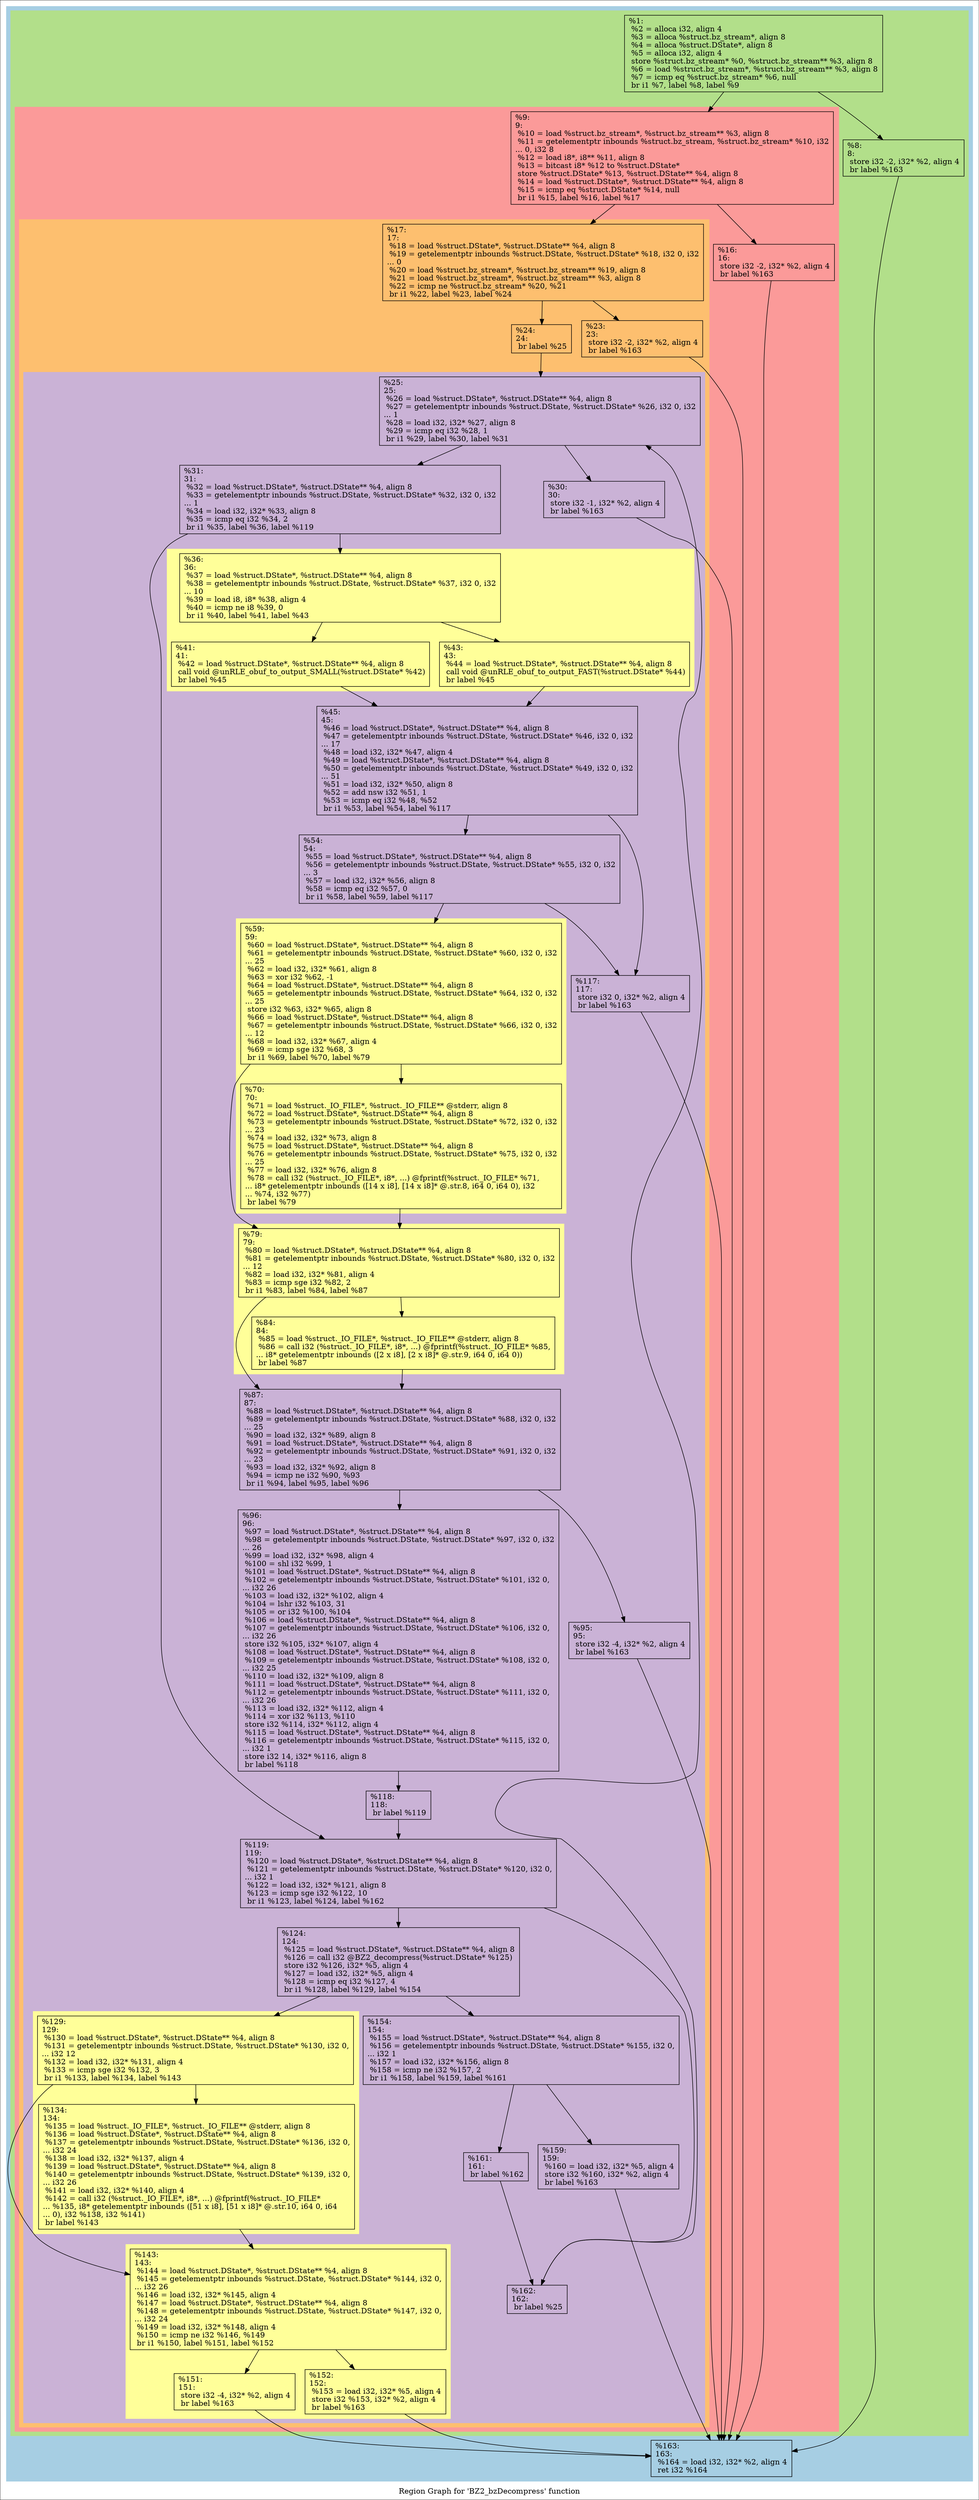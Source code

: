 digraph "Region Graph for 'BZ2_bzDecompress' function" {
	label="Region Graph for 'BZ2_bzDecompress' function";

	Node0x2a72970 [shape=record,label="{%1:\l  %2 = alloca i32, align 4\l  %3 = alloca %struct.bz_stream*, align 8\l  %4 = alloca %struct.DState*, align 8\l  %5 = alloca i32, align 4\l  store %struct.bz_stream* %0, %struct.bz_stream** %3, align 8\l  %6 = load %struct.bz_stream*, %struct.bz_stream** %3, align 8\l  %7 = icmp eq %struct.bz_stream* %6, null\l  br i1 %7, label %8, label %9\l}"];
	Node0x2a72970 -> Node0x2a65730;
	Node0x2a72970 -> Node0x2b50270;
	Node0x2a65730 [shape=record,label="{%8:\l8:                                                \l  store i32 -2, i32* %2, align 4\l  br label %163\l}"];
	Node0x2a65730 -> Node0x2a7f8f0;
	Node0x2a7f8f0 [shape=record,label="{%163:\l163:                                              \l  %164 = load i32, i32* %2, align 4\l  ret i32 %164\l}"];
	Node0x2b50270 [shape=record,label="{%9:\l9:                                                \l  %10 = load %struct.bz_stream*, %struct.bz_stream** %3, align 8\l  %11 = getelementptr inbounds %struct.bz_stream, %struct.bz_stream* %10, i32\l... 0, i32 8\l  %12 = load i8*, i8** %11, align 8\l  %13 = bitcast i8* %12 to %struct.DState*\l  store %struct.DState* %13, %struct.DState** %4, align 8\l  %14 = load %struct.DState*, %struct.DState** %4, align 8\l  %15 = icmp eq %struct.DState* %14, null\l  br i1 %15, label %16, label %17\l}"];
	Node0x2b50270 -> Node0x2a9e9b0;
	Node0x2b50270 -> Node0x2acb4c0;
	Node0x2a9e9b0 [shape=record,label="{%16:\l16:                                               \l  store i32 -2, i32* %2, align 4\l  br label %163\l}"];
	Node0x2a9e9b0 -> Node0x2a7f8f0;
	Node0x2acb4c0 [shape=record,label="{%17:\l17:                                               \l  %18 = load %struct.DState*, %struct.DState** %4, align 8\l  %19 = getelementptr inbounds %struct.DState, %struct.DState* %18, i32 0, i32\l... 0\l  %20 = load %struct.bz_stream*, %struct.bz_stream** %19, align 8\l  %21 = load %struct.bz_stream*, %struct.bz_stream** %3, align 8\l  %22 = icmp ne %struct.bz_stream* %20, %21\l  br i1 %22, label %23, label %24\l}"];
	Node0x2acb4c0 -> Node0x2a664d0;
	Node0x2acb4c0 -> Node0x2a98700;
	Node0x2a664d0 [shape=record,label="{%23:\l23:                                               \l  store i32 -2, i32* %2, align 4\l  br label %163\l}"];
	Node0x2a664d0 -> Node0x2a7f8f0;
	Node0x2a98700 [shape=record,label="{%24:\l24:                                               \l  br label %25\l}"];
	Node0x2a98700 -> Node0x2b5af70;
	Node0x2b5af70 [shape=record,label="{%25:\l25:                                               \l  %26 = load %struct.DState*, %struct.DState** %4, align 8\l  %27 = getelementptr inbounds %struct.DState, %struct.DState* %26, i32 0, i32\l... 1\l  %28 = load i32, i32* %27, align 8\l  %29 = icmp eq i32 %28, 1\l  br i1 %29, label %30, label %31\l}"];
	Node0x2b5af70 -> Node0x2a5cec0;
	Node0x2b5af70 -> Node0x2b38fd0;
	Node0x2a5cec0 [shape=record,label="{%30:\l30:                                               \l  store i32 -1, i32* %2, align 4\l  br label %163\l}"];
	Node0x2a5cec0 -> Node0x2a7f8f0;
	Node0x2b38fd0 [shape=record,label="{%31:\l31:                                               \l  %32 = load %struct.DState*, %struct.DState** %4, align 8\l  %33 = getelementptr inbounds %struct.DState, %struct.DState* %32, i32 0, i32\l... 1\l  %34 = load i32, i32* %33, align 8\l  %35 = icmp eq i32 %34, 2\l  br i1 %35, label %36, label %119\l}"];
	Node0x2b38fd0 -> Node0x2ac41b0;
	Node0x2b38fd0 -> Node0x2a539e0;
	Node0x2ac41b0 [shape=record,label="{%36:\l36:                                               \l  %37 = load %struct.DState*, %struct.DState** %4, align 8\l  %38 = getelementptr inbounds %struct.DState, %struct.DState* %37, i32 0, i32\l... 10\l  %39 = load i8, i8* %38, align 4\l  %40 = icmp ne i8 %39, 0\l  br i1 %40, label %41, label %43\l}"];
	Node0x2ac41b0 -> Node0x2a9c310;
	Node0x2ac41b0 -> Node0x2ab1580;
	Node0x2a9c310 [shape=record,label="{%41:\l41:                                               \l  %42 = load %struct.DState*, %struct.DState** %4, align 8\l  call void @unRLE_obuf_to_output_SMALL(%struct.DState* %42)\l  br label %45\l}"];
	Node0x2a9c310 -> Node0x2a880a0;
	Node0x2a880a0 [shape=record,label="{%45:\l45:                                               \l  %46 = load %struct.DState*, %struct.DState** %4, align 8\l  %47 = getelementptr inbounds %struct.DState, %struct.DState* %46, i32 0, i32\l... 17\l  %48 = load i32, i32* %47, align 4\l  %49 = load %struct.DState*, %struct.DState** %4, align 8\l  %50 = getelementptr inbounds %struct.DState, %struct.DState* %49, i32 0, i32\l... 51\l  %51 = load i32, i32* %50, align 8\l  %52 = add nsw i32 %51, 1\l  %53 = icmp eq i32 %48, %52\l  br i1 %53, label %54, label %117\l}"];
	Node0x2a880a0 -> Node0x2a8fec0;
	Node0x2a880a0 -> Node0x2a8a2b0;
	Node0x2a8fec0 [shape=record,label="{%54:\l54:                                               \l  %55 = load %struct.DState*, %struct.DState** %4, align 8\l  %56 = getelementptr inbounds %struct.DState, %struct.DState* %55, i32 0, i32\l... 3\l  %57 = load i32, i32* %56, align 8\l  %58 = icmp eq i32 %57, 0\l  br i1 %58, label %59, label %117\l}"];
	Node0x2a8fec0 -> Node0x2aa07a0;
	Node0x2a8fec0 -> Node0x2a8a2b0;
	Node0x2aa07a0 [shape=record,label="{%59:\l59:                                               \l  %60 = load %struct.DState*, %struct.DState** %4, align 8\l  %61 = getelementptr inbounds %struct.DState, %struct.DState* %60, i32 0, i32\l... 25\l  %62 = load i32, i32* %61, align 8\l  %63 = xor i32 %62, -1\l  %64 = load %struct.DState*, %struct.DState** %4, align 8\l  %65 = getelementptr inbounds %struct.DState, %struct.DState* %64, i32 0, i32\l... 25\l  store i32 %63, i32* %65, align 8\l  %66 = load %struct.DState*, %struct.DState** %4, align 8\l  %67 = getelementptr inbounds %struct.DState, %struct.DState* %66, i32 0, i32\l... 12\l  %68 = load i32, i32* %67, align 4\l  %69 = icmp sge i32 %68, 3\l  br i1 %69, label %70, label %79\l}"];
	Node0x2aa07a0 -> Node0x2ac6ea0;
	Node0x2aa07a0 -> Node0x2aa8e20;
	Node0x2ac6ea0 [shape=record,label="{%70:\l70:                                               \l  %71 = load %struct._IO_FILE*, %struct._IO_FILE** @stderr, align 8\l  %72 = load %struct.DState*, %struct.DState** %4, align 8\l  %73 = getelementptr inbounds %struct.DState, %struct.DState* %72, i32 0, i32\l... 23\l  %74 = load i32, i32* %73, align 8\l  %75 = load %struct.DState*, %struct.DState** %4, align 8\l  %76 = getelementptr inbounds %struct.DState, %struct.DState* %75, i32 0, i32\l... 25\l  %77 = load i32, i32* %76, align 8\l  %78 = call i32 (%struct._IO_FILE*, i8*, ...) @fprintf(%struct._IO_FILE* %71,\l... i8* getelementptr inbounds ([14 x i8], [14 x i8]* @.str.8, i64 0, i64 0), i32\l... %74, i32 %77)\l  br label %79\l}"];
	Node0x2ac6ea0 -> Node0x2aa8e20;
	Node0x2aa8e20 [shape=record,label="{%79:\l79:                                               \l  %80 = load %struct.DState*, %struct.DState** %4, align 8\l  %81 = getelementptr inbounds %struct.DState, %struct.DState* %80, i32 0, i32\l... 12\l  %82 = load i32, i32* %81, align 4\l  %83 = icmp sge i32 %82, 2\l  br i1 %83, label %84, label %87\l}"];
	Node0x2aa8e20 -> Node0x2aa8700;
	Node0x2aa8e20 -> Node0x2ab6780;
	Node0x2aa8700 [shape=record,label="{%84:\l84:                                               \l  %85 = load %struct._IO_FILE*, %struct._IO_FILE** @stderr, align 8\l  %86 = call i32 (%struct._IO_FILE*, i8*, ...) @fprintf(%struct._IO_FILE* %85,\l... i8* getelementptr inbounds ([2 x i8], [2 x i8]* @.str.9, i64 0, i64 0))\l  br label %87\l}"];
	Node0x2aa8700 -> Node0x2ab6780;
	Node0x2ab6780 [shape=record,label="{%87:\l87:                                               \l  %88 = load %struct.DState*, %struct.DState** %4, align 8\l  %89 = getelementptr inbounds %struct.DState, %struct.DState* %88, i32 0, i32\l... 25\l  %90 = load i32, i32* %89, align 8\l  %91 = load %struct.DState*, %struct.DState** %4, align 8\l  %92 = getelementptr inbounds %struct.DState, %struct.DState* %91, i32 0, i32\l... 23\l  %93 = load i32, i32* %92, align 8\l  %94 = icmp ne i32 %90, %93\l  br i1 %94, label %95, label %96\l}"];
	Node0x2ab6780 -> Node0x2a8c360;
	Node0x2ab6780 -> Node0x2acb3d0;
	Node0x2a8c360 [shape=record,label="{%95:\l95:                                               \l  store i32 -4, i32* %2, align 4\l  br label %163\l}"];
	Node0x2a8c360 -> Node0x2a7f8f0;
	Node0x2acb3d0 [shape=record,label="{%96:\l96:                                               \l  %97 = load %struct.DState*, %struct.DState** %4, align 8\l  %98 = getelementptr inbounds %struct.DState, %struct.DState* %97, i32 0, i32\l... 26\l  %99 = load i32, i32* %98, align 4\l  %100 = shl i32 %99, 1\l  %101 = load %struct.DState*, %struct.DState** %4, align 8\l  %102 = getelementptr inbounds %struct.DState, %struct.DState* %101, i32 0,\l... i32 26\l  %103 = load i32, i32* %102, align 4\l  %104 = lshr i32 %103, 31\l  %105 = or i32 %100, %104\l  %106 = load %struct.DState*, %struct.DState** %4, align 8\l  %107 = getelementptr inbounds %struct.DState, %struct.DState* %106, i32 0,\l... i32 26\l  store i32 %105, i32* %107, align 4\l  %108 = load %struct.DState*, %struct.DState** %4, align 8\l  %109 = getelementptr inbounds %struct.DState, %struct.DState* %108, i32 0,\l... i32 25\l  %110 = load i32, i32* %109, align 8\l  %111 = load %struct.DState*, %struct.DState** %4, align 8\l  %112 = getelementptr inbounds %struct.DState, %struct.DState* %111, i32 0,\l... i32 26\l  %113 = load i32, i32* %112, align 4\l  %114 = xor i32 %113, %110\l  store i32 %114, i32* %112, align 4\l  %115 = load %struct.DState*, %struct.DState** %4, align 8\l  %116 = getelementptr inbounds %struct.DState, %struct.DState* %115, i32 0,\l... i32 1\l  store i32 14, i32* %116, align 8\l  br label %118\l}"];
	Node0x2acb3d0 -> Node0x2acb940;
	Node0x2acb940 [shape=record,label="{%118:\l118:                                              \l  br label %119\l}"];
	Node0x2acb940 -> Node0x2a539e0;
	Node0x2a539e0 [shape=record,label="{%119:\l119:                                              \l  %120 = load %struct.DState*, %struct.DState** %4, align 8\l  %121 = getelementptr inbounds %struct.DState, %struct.DState* %120, i32 0,\l... i32 1\l  %122 = load i32, i32* %121, align 8\l  %123 = icmp sge i32 %122, 10\l  br i1 %123, label %124, label %162\l}"];
	Node0x2a539e0 -> Node0x2a984c0;
	Node0x2a539e0 -> Node0x2b3fd60;
	Node0x2a984c0 [shape=record,label="{%124:\l124:                                              \l  %125 = load %struct.DState*, %struct.DState** %4, align 8\l  %126 = call i32 @BZ2_decompress(%struct.DState* %125)\l  store i32 %126, i32* %5, align 4\l  %127 = load i32, i32* %5, align 4\l  %128 = icmp eq i32 %127, 4\l  br i1 %128, label %129, label %154\l}"];
	Node0x2a984c0 -> Node0x2a8b0e0;
	Node0x2a984c0 -> Node0x2aba260;
	Node0x2a8b0e0 [shape=record,label="{%129:\l129:                                              \l  %130 = load %struct.DState*, %struct.DState** %4, align 8\l  %131 = getelementptr inbounds %struct.DState, %struct.DState* %130, i32 0,\l... i32 12\l  %132 = load i32, i32* %131, align 4\l  %133 = icmp sge i32 %132, 3\l  br i1 %133, label %134, label %143\l}"];
	Node0x2a8b0e0 -> Node0x2a3abf0;
	Node0x2a8b0e0 -> Node0x2a9b340;
	Node0x2a3abf0 [shape=record,label="{%134:\l134:                                              \l  %135 = load %struct._IO_FILE*, %struct._IO_FILE** @stderr, align 8\l  %136 = load %struct.DState*, %struct.DState** %4, align 8\l  %137 = getelementptr inbounds %struct.DState, %struct.DState* %136, i32 0,\l... i32 24\l  %138 = load i32, i32* %137, align 4\l  %139 = load %struct.DState*, %struct.DState** %4, align 8\l  %140 = getelementptr inbounds %struct.DState, %struct.DState* %139, i32 0,\l... i32 26\l  %141 = load i32, i32* %140, align 4\l  %142 = call i32 (%struct._IO_FILE*, i8*, ...) @fprintf(%struct._IO_FILE*\l... %135, i8* getelementptr inbounds ([51 x i8], [51 x i8]* @.str.10, i64 0, i64\l... 0), i32 %138, i32 %141)\l  br label %143\l}"];
	Node0x2a3abf0 -> Node0x2a9b340;
	Node0x2a9b340 [shape=record,label="{%143:\l143:                                              \l  %144 = load %struct.DState*, %struct.DState** %4, align 8\l  %145 = getelementptr inbounds %struct.DState, %struct.DState* %144, i32 0,\l... i32 26\l  %146 = load i32, i32* %145, align 4\l  %147 = load %struct.DState*, %struct.DState** %4, align 8\l  %148 = getelementptr inbounds %struct.DState, %struct.DState* %147, i32 0,\l... i32 24\l  %149 = load i32, i32* %148, align 4\l  %150 = icmp ne i32 %146, %149\l  br i1 %150, label %151, label %152\l}"];
	Node0x2a9b340 -> Node0x2810f10;
	Node0x2a9b340 -> Node0x29ed650;
	Node0x2810f10 [shape=record,label="{%151:\l151:                                              \l  store i32 -4, i32* %2, align 4\l  br label %163\l}"];
	Node0x2810f10 -> Node0x2a7f8f0;
	Node0x29ed650 [shape=record,label="{%152:\l152:                                              \l  %153 = load i32, i32* %5, align 4\l  store i32 %153, i32* %2, align 4\l  br label %163\l}"];
	Node0x29ed650 -> Node0x2a7f8f0;
	Node0x2aba260 [shape=record,label="{%154:\l154:                                              \l  %155 = load %struct.DState*, %struct.DState** %4, align 8\l  %156 = getelementptr inbounds %struct.DState, %struct.DState* %155, i32 0,\l... i32 1\l  %157 = load i32, i32* %156, align 8\l  %158 = icmp ne i32 %157, 2\l  br i1 %158, label %159, label %161\l}"];
	Node0x2aba260 -> Node0x2b40e50;
	Node0x2aba260 -> Node0x27e6550;
	Node0x2b40e50 [shape=record,label="{%159:\l159:                                              \l  %160 = load i32, i32* %5, align 4\l  store i32 %160, i32* %2, align 4\l  br label %163\l}"];
	Node0x2b40e50 -> Node0x2a7f8f0;
	Node0x27e6550 [shape=record,label="{%161:\l161:                                              \l  br label %162\l}"];
	Node0x27e6550 -> Node0x2b3fd60;
	Node0x2b3fd60 [shape=record,label="{%162:\l162:                                              \l  br label %25\l}"];
	Node0x2b3fd60 -> Node0x2b5af70[constraint=false];
	Node0x2a8a2b0 [shape=record,label="{%117:\l117:                                              \l  store i32 0, i32* %2, align 4\l  br label %163\l}"];
	Node0x2a8a2b0 -> Node0x2a7f8f0;
	Node0x2ab1580 [shape=record,label="{%43:\l43:                                               \l  %44 = load %struct.DState*, %struct.DState** %4, align 8\l  call void @unRLE_obuf_to_output_FAST(%struct.DState* %44)\l  br label %45\l}"];
	Node0x2ab1580 -> Node0x2a880a0;
	colorscheme = "paired12"
        subgraph cluster_0x2b63900 {
          label = "";
          style = filled;
          color = 1
          subgraph cluster_0x2b35630 {
            label = "";
            style = filled;
            color = 3
            subgraph cluster_0x2b35190 {
              label = "";
              style = filled;
              color = 5
              subgraph cluster_0x2b8f5f0 {
                label = "";
                style = filled;
                color = 7
                subgraph cluster_0x27c33d0 {
                  label = "";
                  style = filled;
                  color = 9
                  subgraph cluster_0x2b8d630 {
                    label = "";
                    style = filled;
                    color = 11
                    Node0x2ac41b0;
                    Node0x2a9c310;
                    Node0x2ab1580;
                  }
                  subgraph cluster_0x2b90e80 {
                    label = "";
                    style = filled;
                    color = 11
                    Node0x2aa07a0;
                    Node0x2ac6ea0;
                  }
                  subgraph cluster_0x2b8d9b0 {
                    label = "";
                    style = filled;
                    color = 11
                    Node0x2aa8e20;
                    Node0x2aa8700;
                  }
                  subgraph cluster_0x2b88f40 {
                    label = "";
                    style = filled;
                    color = 11
                    Node0x2a8b0e0;
                    Node0x2a3abf0;
                  }
                  subgraph cluster_0x2ac5df0 {
                    label = "";
                    style = filled;
                    color = 11
                    Node0x2a9b340;
                    Node0x2810f10;
                    Node0x29ed650;
                  }
                  Node0x2b5af70;
                  Node0x2a5cec0;
                  Node0x2b38fd0;
                  Node0x2a880a0;
                  Node0x2a8fec0;
                  Node0x2ab6780;
                  Node0x2a8c360;
                  Node0x2acb3d0;
                  Node0x2acb940;
                  Node0x2a539e0;
                  Node0x2a984c0;
                  Node0x2aba260;
                  Node0x2b40e50;
                  Node0x27e6550;
                  Node0x2b3fd60;
                  Node0x2a8a2b0;
                }
                Node0x2acb4c0;
                Node0x2a664d0;
                Node0x2a98700;
              }
              Node0x2b50270;
              Node0x2a9e9b0;
            }
            Node0x2a72970;
            Node0x2a65730;
          }
          Node0x2a7f8f0;
        }
}
